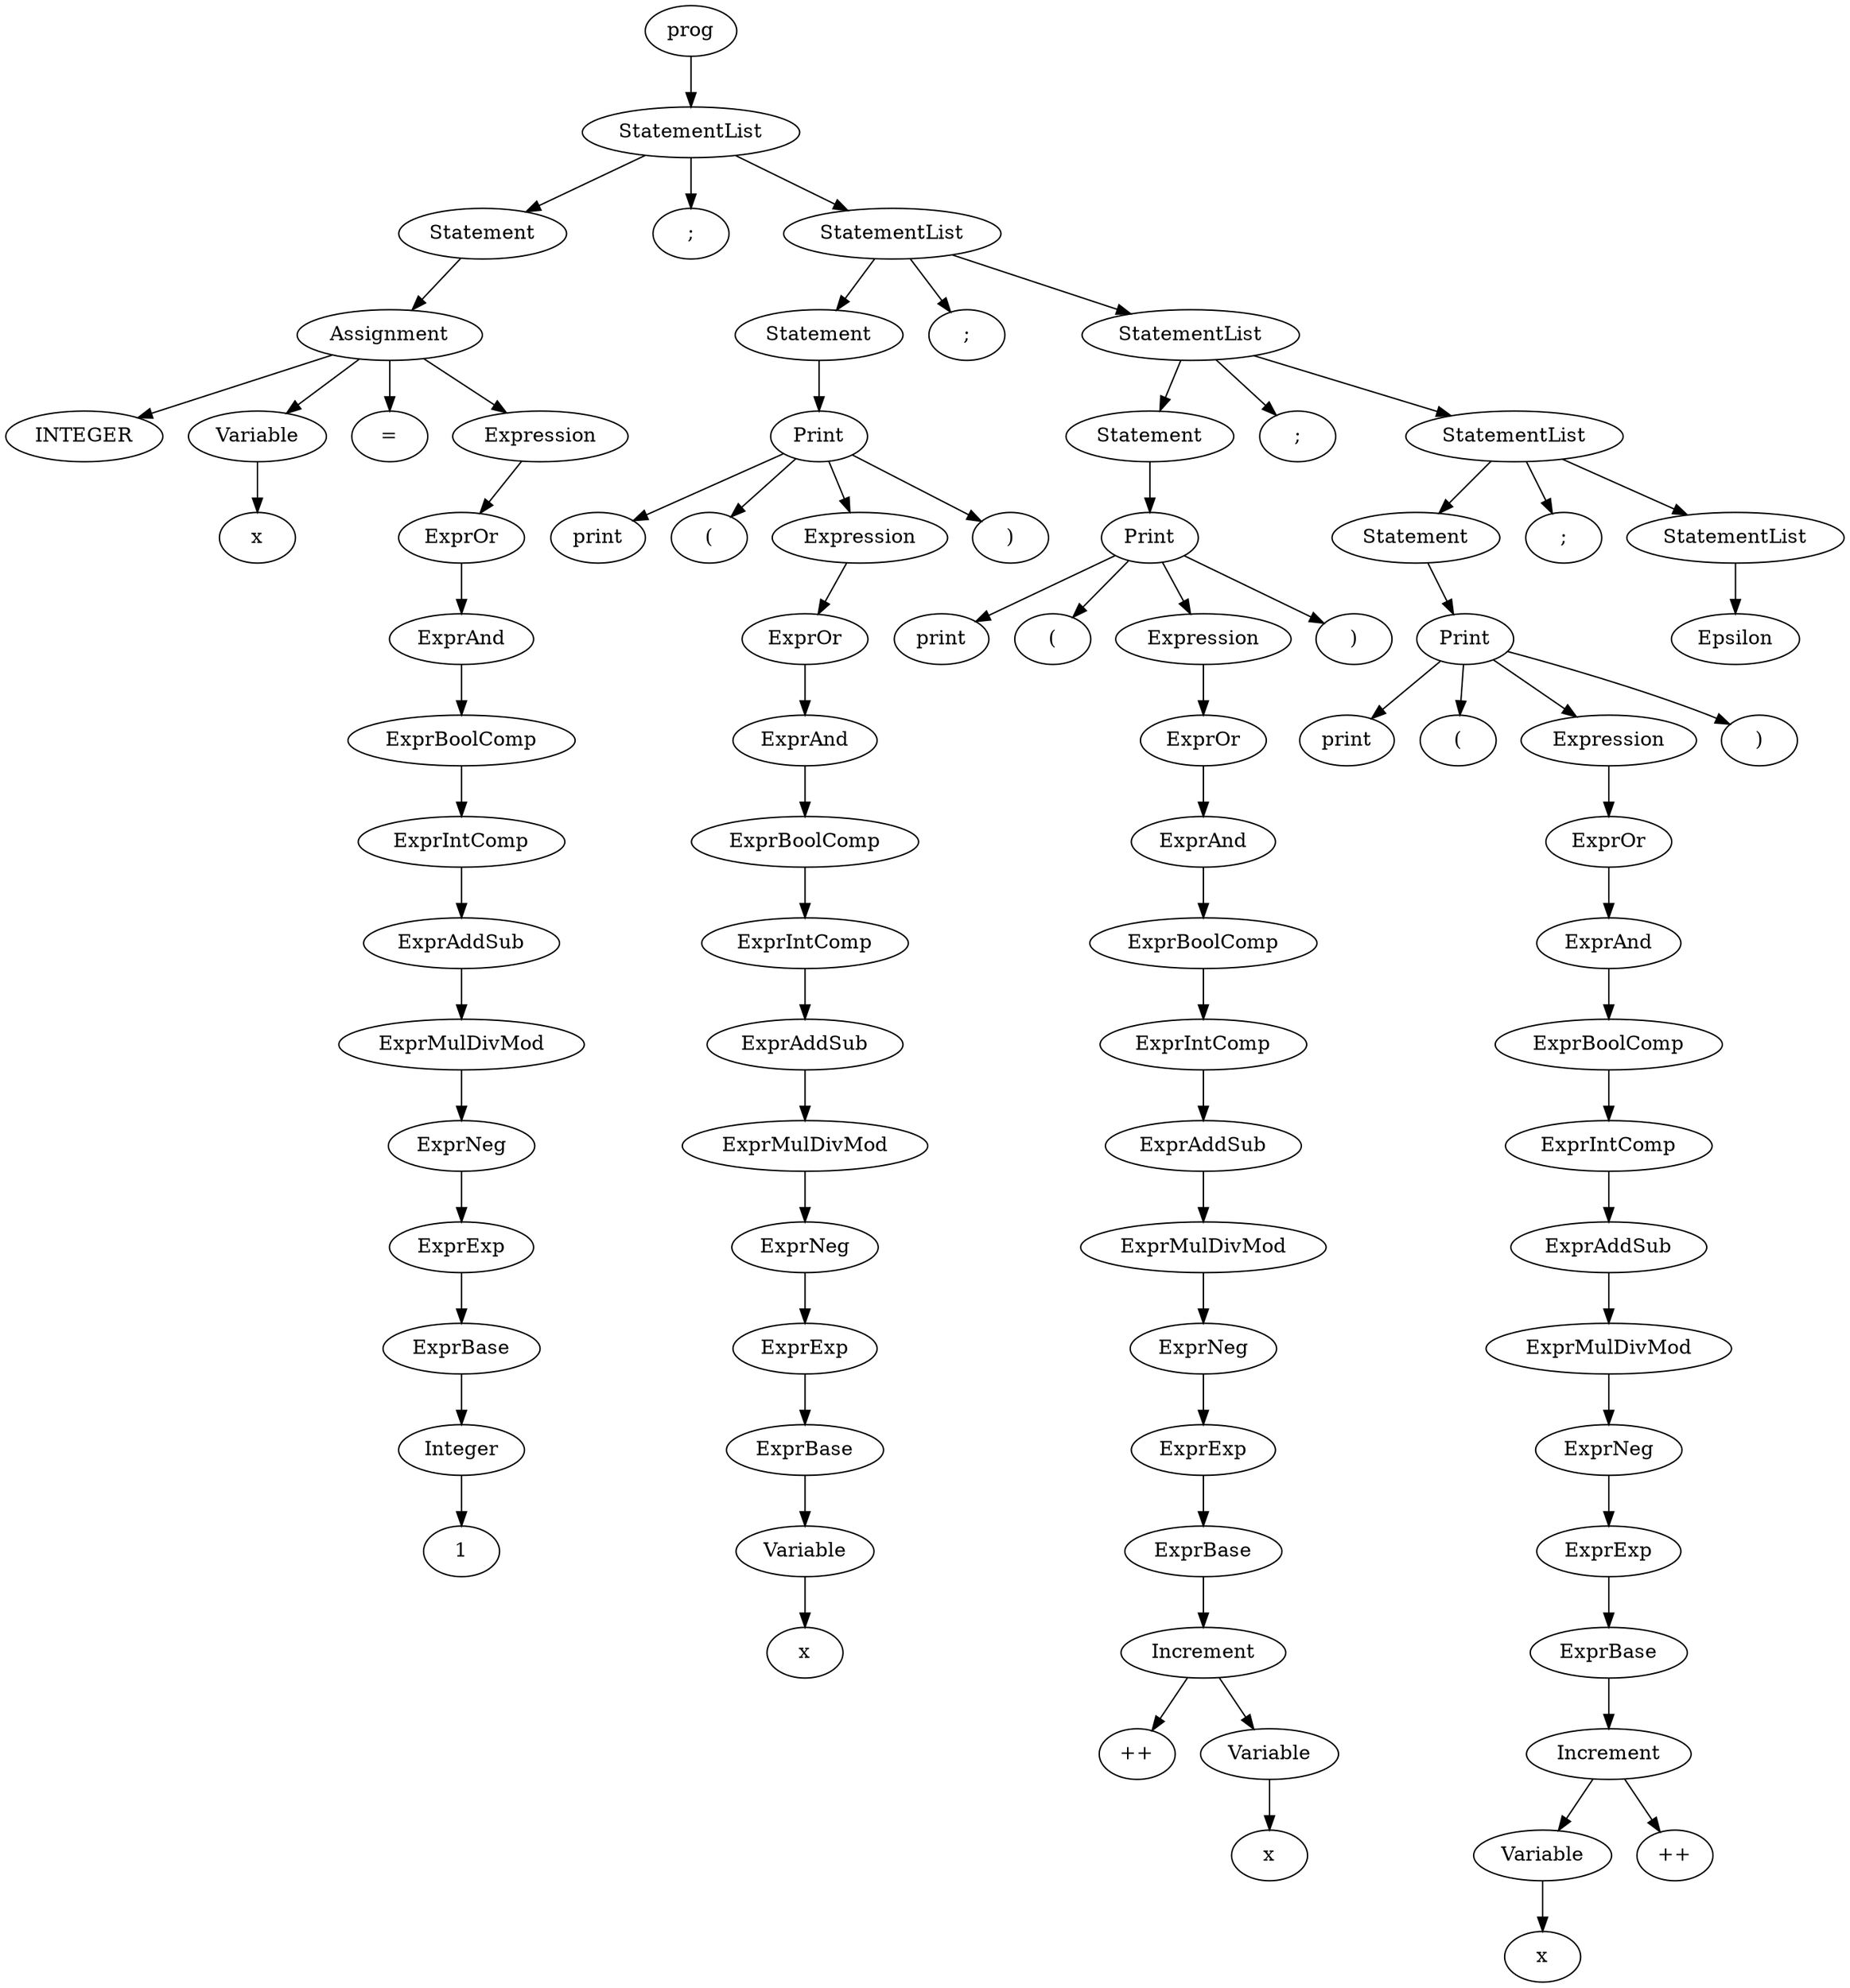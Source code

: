 
digraph "test"
{
struct1 [label="prog"]
struct2 [label="StatementList"]
struct3 [label="Statement"]
struct4 [label="Assignment"]
struct5 [label="INTEGER"]
struct4->struct5
struct6 [label="Variable"]
struct7 [label="x"]
struct6->struct7
struct4->struct6
struct8 [label="="]
struct4->struct8
struct9 [label="Expression"]
struct10 [label="ExprOr"]
struct11 [label="ExprAnd"]
struct12 [label="ExprBoolComp"]
struct13 [label="ExprIntComp"]
struct14 [label="ExprAddSub"]
struct15 [label="ExprMulDivMod"]
struct16 [label="ExprNeg"]
struct17 [label="ExprExp"]
struct18 [label="ExprBase"]
struct19 [label="Integer"]
struct20 [label="1"]
struct19->struct20
struct18->struct19
struct17->struct18
struct16->struct17
struct15->struct16
struct14->struct15
struct13->struct14
struct12->struct13
struct11->struct12
struct10->struct11
struct9->struct10
struct4->struct9
struct3->struct4
struct2->struct3
struct21 [label=";"]
struct2->struct21
struct22 [label="StatementList"]
struct23 [label="Statement"]
struct24 [label="Print"]
struct25 [label="print"]
struct24->struct25
struct26 [label="("]
struct24->struct26
struct27 [label="Expression"]
struct28 [label="ExprOr"]
struct29 [label="ExprAnd"]
struct30 [label="ExprBoolComp"]
struct31 [label="ExprIntComp"]
struct32 [label="ExprAddSub"]
struct33 [label="ExprMulDivMod"]
struct34 [label="ExprNeg"]
struct35 [label="ExprExp"]
struct36 [label="ExprBase"]
struct37 [label="Variable"]
struct38 [label="x"]
struct37->struct38
struct36->struct37
struct35->struct36
struct34->struct35
struct33->struct34
struct32->struct33
struct31->struct32
struct30->struct31
struct29->struct30
struct28->struct29
struct27->struct28
struct24->struct27
struct39 [label=")"]
struct24->struct39
struct23->struct24
struct22->struct23
struct40 [label=";"]
struct22->struct40
struct41 [label="StatementList"]
struct42 [label="Statement"]
struct43 [label="Print"]
struct44 [label="print"]
struct43->struct44
struct45 [label="("]
struct43->struct45
struct46 [label="Expression"]
struct47 [label="ExprOr"]
struct48 [label="ExprAnd"]
struct49 [label="ExprBoolComp"]
struct50 [label="ExprIntComp"]
struct51 [label="ExprAddSub"]
struct52 [label="ExprMulDivMod"]
struct53 [label="ExprNeg"]
struct54 [label="ExprExp"]
struct55 [label="ExprBase"]
struct56 [label="Increment"]
struct57 [label="++"]
struct56->struct57
struct58 [label="Variable"]
struct59 [label="x"]
struct58->struct59
struct56->struct58
struct55->struct56
struct54->struct55
struct53->struct54
struct52->struct53
struct51->struct52
struct50->struct51
struct49->struct50
struct48->struct49
struct47->struct48
struct46->struct47
struct43->struct46
struct60 [label=")"]
struct43->struct60
struct42->struct43
struct41->struct42
struct61 [label=";"]
struct41->struct61
struct62 [label="StatementList"]
struct63 [label="Statement"]
struct64 [label="Print"]
struct65 [label="print"]
struct64->struct65
struct66 [label="("]
struct64->struct66
struct67 [label="Expression"]
struct68 [label="ExprOr"]
struct69 [label="ExprAnd"]
struct70 [label="ExprBoolComp"]
struct71 [label="ExprIntComp"]
struct72 [label="ExprAddSub"]
struct73 [label="ExprMulDivMod"]
struct74 [label="ExprNeg"]
struct75 [label="ExprExp"]
struct76 [label="ExprBase"]
struct77 [label="Increment"]
struct78 [label="Variable"]
struct79 [label="x"]
struct78->struct79
struct77->struct78
struct80 [label="++"]
struct77->struct80
struct76->struct77
struct75->struct76
struct74->struct75
struct73->struct74
struct72->struct73
struct71->struct72
struct70->struct71
struct69->struct70
struct68->struct69
struct67->struct68
struct64->struct67
struct81 [label=")"]
struct64->struct81
struct63->struct64
struct62->struct63
struct82 [label=";"]
struct62->struct82
struct83 [label="StatementList"]
struct84 [label="Epsilon"]
struct83->struct84
struct62->struct83
struct41->struct62
struct22->struct41
struct2->struct22
struct1->struct2
}